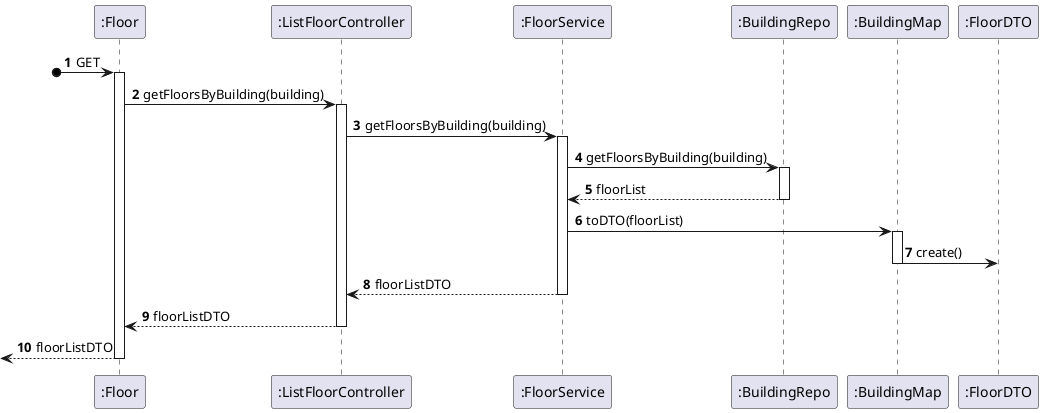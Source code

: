 @startuml

autonumber

participant ":Floor" as Floor
participant ":ListFloorController" as Controller
participant ":FloorService" as Service
participant ":BuildingRepo" as Repo
participant ":BuildingMap" as Map
participant ":FloorDTO" as DTO

?o->Floor: GET
activate Floor

Floor -> Controller: getFloorsByBuilding(building)
activate Controller

Controller -> Service: getFloorsByBuilding(building)
activate Service

Service -> Repo: getFloorsByBuilding(building)
activate Repo


Repo --> Service: floorList
deactivate Repo
Service -> Map: toDTO(floorList)
activate Map
Map -> DTO:create()
deactivate Map

Service --> Controller: floorListDTO
deactivate Service

Controller --> Floor: floorListDTO
deactivate Controller

<--Floor: floorListDTO
deactivate Floor


@enduml
